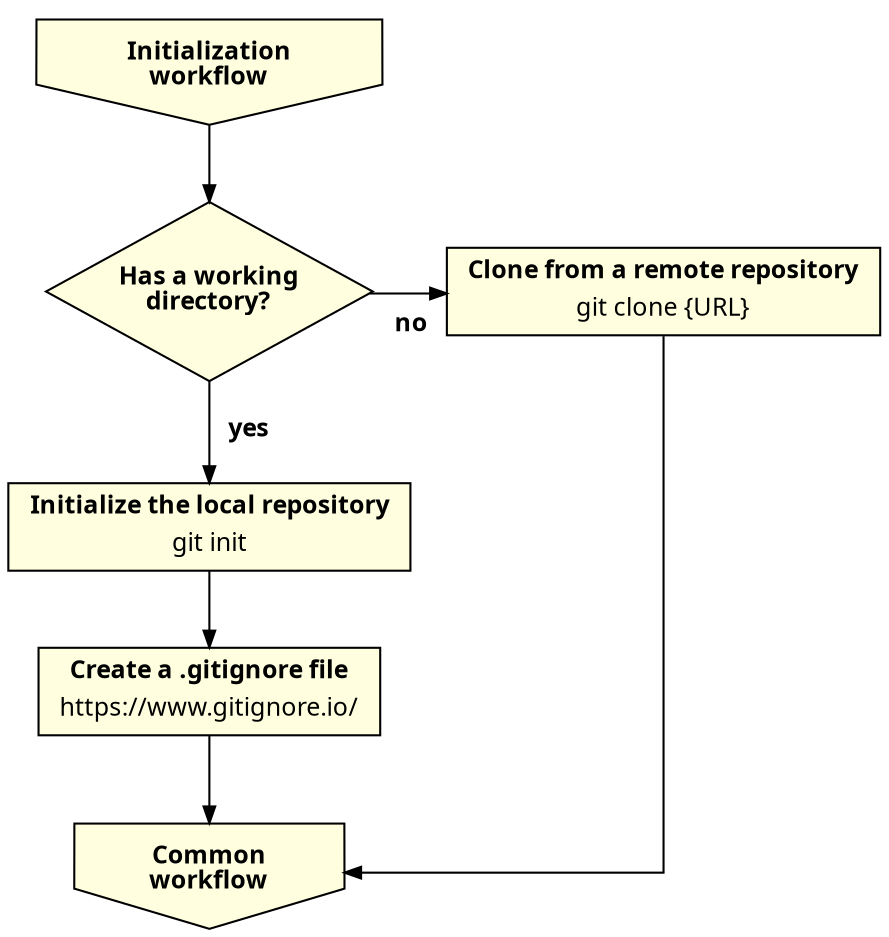 digraph initworkflow {
    splines = ortho;

    edge [
        arrowsize = 0.8,
        fontname = "Verdana",
        fontsize = 12
    ]

    node [
        shape = rect,
        style = filled,
        fillcolor = lightyellow,
        fontname = "Verdana",
        fontsize = 12
    ]

    // workflow
    init_workflow [
        shape = invhouse,
        label = <<b>Initialization<br/>workflow</b>>
    ]
    common_workflow [
        shape = invhouse,
        label = <<b>Common<br/>workflow</b>>
    ]

    // actions
    gitignore [
        label = <
            <table border="0" cellborder="0" cellspacing="0">
            <tr><td><b>Create a .gitignore file</b></td></tr>
            <tr><td>https://www.gitignore.io/</td></tr>
            </table>
        >
    ]

    // decisions
    working_dir [
        shape = diamond,
        label = <<b>Has a working<br/>directory?</b>>,
        height = 1.2
    ]

    // commands
    git_init [
        label = <
            <table border="0" cellborder="0" cellspacing="0">
            <tr><td><b>Initialize the local repository</b></td></tr>
            <tr><td>git init</td></tr>
            </table>
        >
    ]
    git_clone [
        label = <
            <table border="0" cellborder="0" cellspacing="0">
            <tr><td><b>Clone from a remote repository</b></td></tr>
            <tr><td>git clone {URL}</td></tr>
            </table>
        >
    ]

    // relations
    init_workflow -> working_dir
    working_dir -> git_init [label = <<b>   yes</b>>]
    working_dir -> git_clone [
        xlabel = <
            <table border="0" cellborder="0" cellpadding="7">
            <tr><td><b>no    </b></td></tr>
            </table>
        >
    ]
    git_clone -> common_workflow [constraint = false]
    git_init -> gitignore
    gitignore -> common_workflow

    // put working_dir and git_clone in the same row
    {rank = same; working_dir; git_clone; }
}
